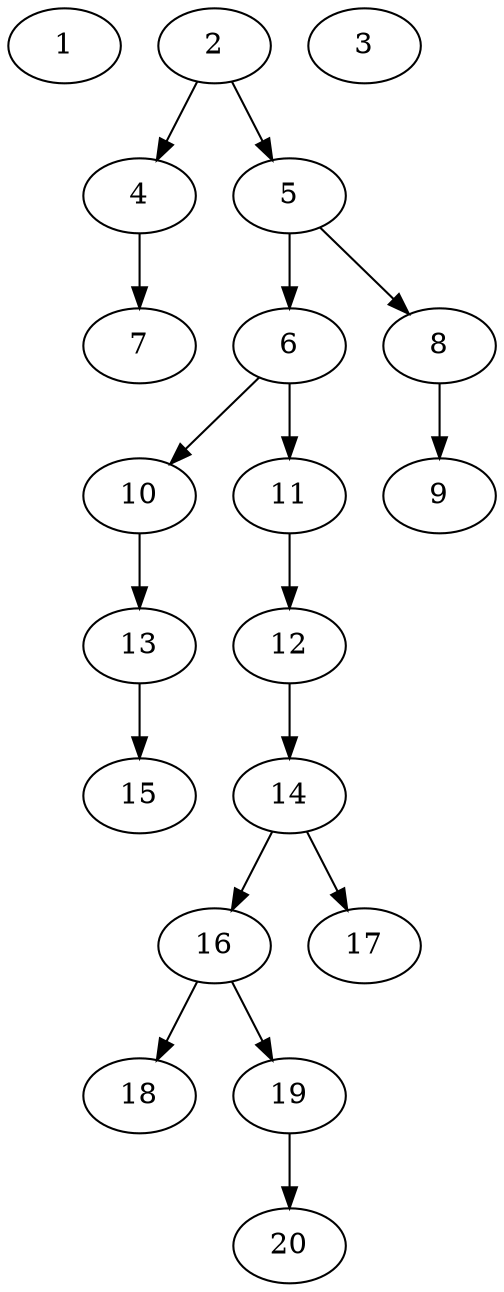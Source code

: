 // DAG (tier=1-easy, mode=data, n=20, ccr=0.330, fat=0.405, density=0.222, regular=0.787, jump=0.096, mindata=1048576, maxdata=8388608)
// DAG automatically generated by daggen at Sun Aug 24 16:33:33 2025
// /home/ermia/Project/Environments/daggen/bin/daggen --dot --ccr 0.330 --fat 0.405 --regular 0.787 --density 0.222 --jump 0.096 --mindata 1048576 --maxdata 8388608 -n 20 
digraph G {
  1 [size="312636545257441280", alpha="0.12", expect_size="156318272628720640"]
  2 [size="17747996264547702", alpha="0.13", expect_size="8873998132273851"]
  2 -> 4 [size ="16301045055488"]
  2 -> 5 [size ="16301045055488"]
  3 [size="19001310433336504", alpha="0.09", expect_size="9500655216668252"]
  4 [size="32461519619839324", alpha="0.17", expect_size="16230759809919662"]
  4 -> 7 [size ="88277818277888"]
  5 [size="955317344597261824", alpha="0.18", expect_size="477658672298630912"]
  5 -> 6 [size ="394534387187712"]
  5 -> 8 [size ="394534387187712"]
  6 [size="1215941483592536", alpha="0.10", expect_size="607970741796268"]
  6 -> 10 [size ="116584739766272"]
  6 -> 11 [size ="116584739766272"]
  7 [size="14269308166665852", alpha="0.02", expect_size="7134654083332926"]
  8 [size="348808398237758400", alpha="0.19", expect_size="174404199118879200"]
  8 -> 9 [size ="193837653819392"]
  9 [size="1146528295158768", alpha="0.07", expect_size="573264147579384"]
  10 [size="4420704625351894", alpha="0.06", expect_size="2210352312675947"]
  10 -> 13 [size ="137322486038528"]
  11 [size="5698725134137696", alpha="0.07", expect_size="2849362567068848"]
  11 -> 12 [size ="11016893104128"]
  12 [size="42476083239336952", alpha="0.18", expect_size="21238041619668476"]
  12 -> 14 [size ="24357296406528"]
  13 [size="101716147519789856", alpha="0.16", expect_size="50858073759894928"]
  13 -> 15 [size ="134486297673728"]
  14 [size="17060654575628845056", alpha="0.04", expect_size="8530327287814422528"]
  14 -> 16 [size ="53017646727168"]
  14 -> 17 [size ="53017646727168"]
  15 [size="28769021435941992", alpha="0.10", expect_size="14384510717970996"]
  16 [size="77244333638859882496", alpha="0.15", expect_size="38622166819429941248"]
  16 -> 18 [size ="145100109774848"]
  16 -> 19 [size ="145100109774848"]
  17 [size="162402428196747214848", alpha="0.00", expect_size="81201214098373607424"]
  18 [size="2049711617403765", alpha="0.09", expect_size="1024855808701882"]
  19 [size="31751836408637512", alpha="0.06", expect_size="15875918204318756"]
  19 -> 20 [size ="51843241607168"]
  20 [size="255902741430272000000", alpha="0.03", expect_size="127951370715136000000"]
}